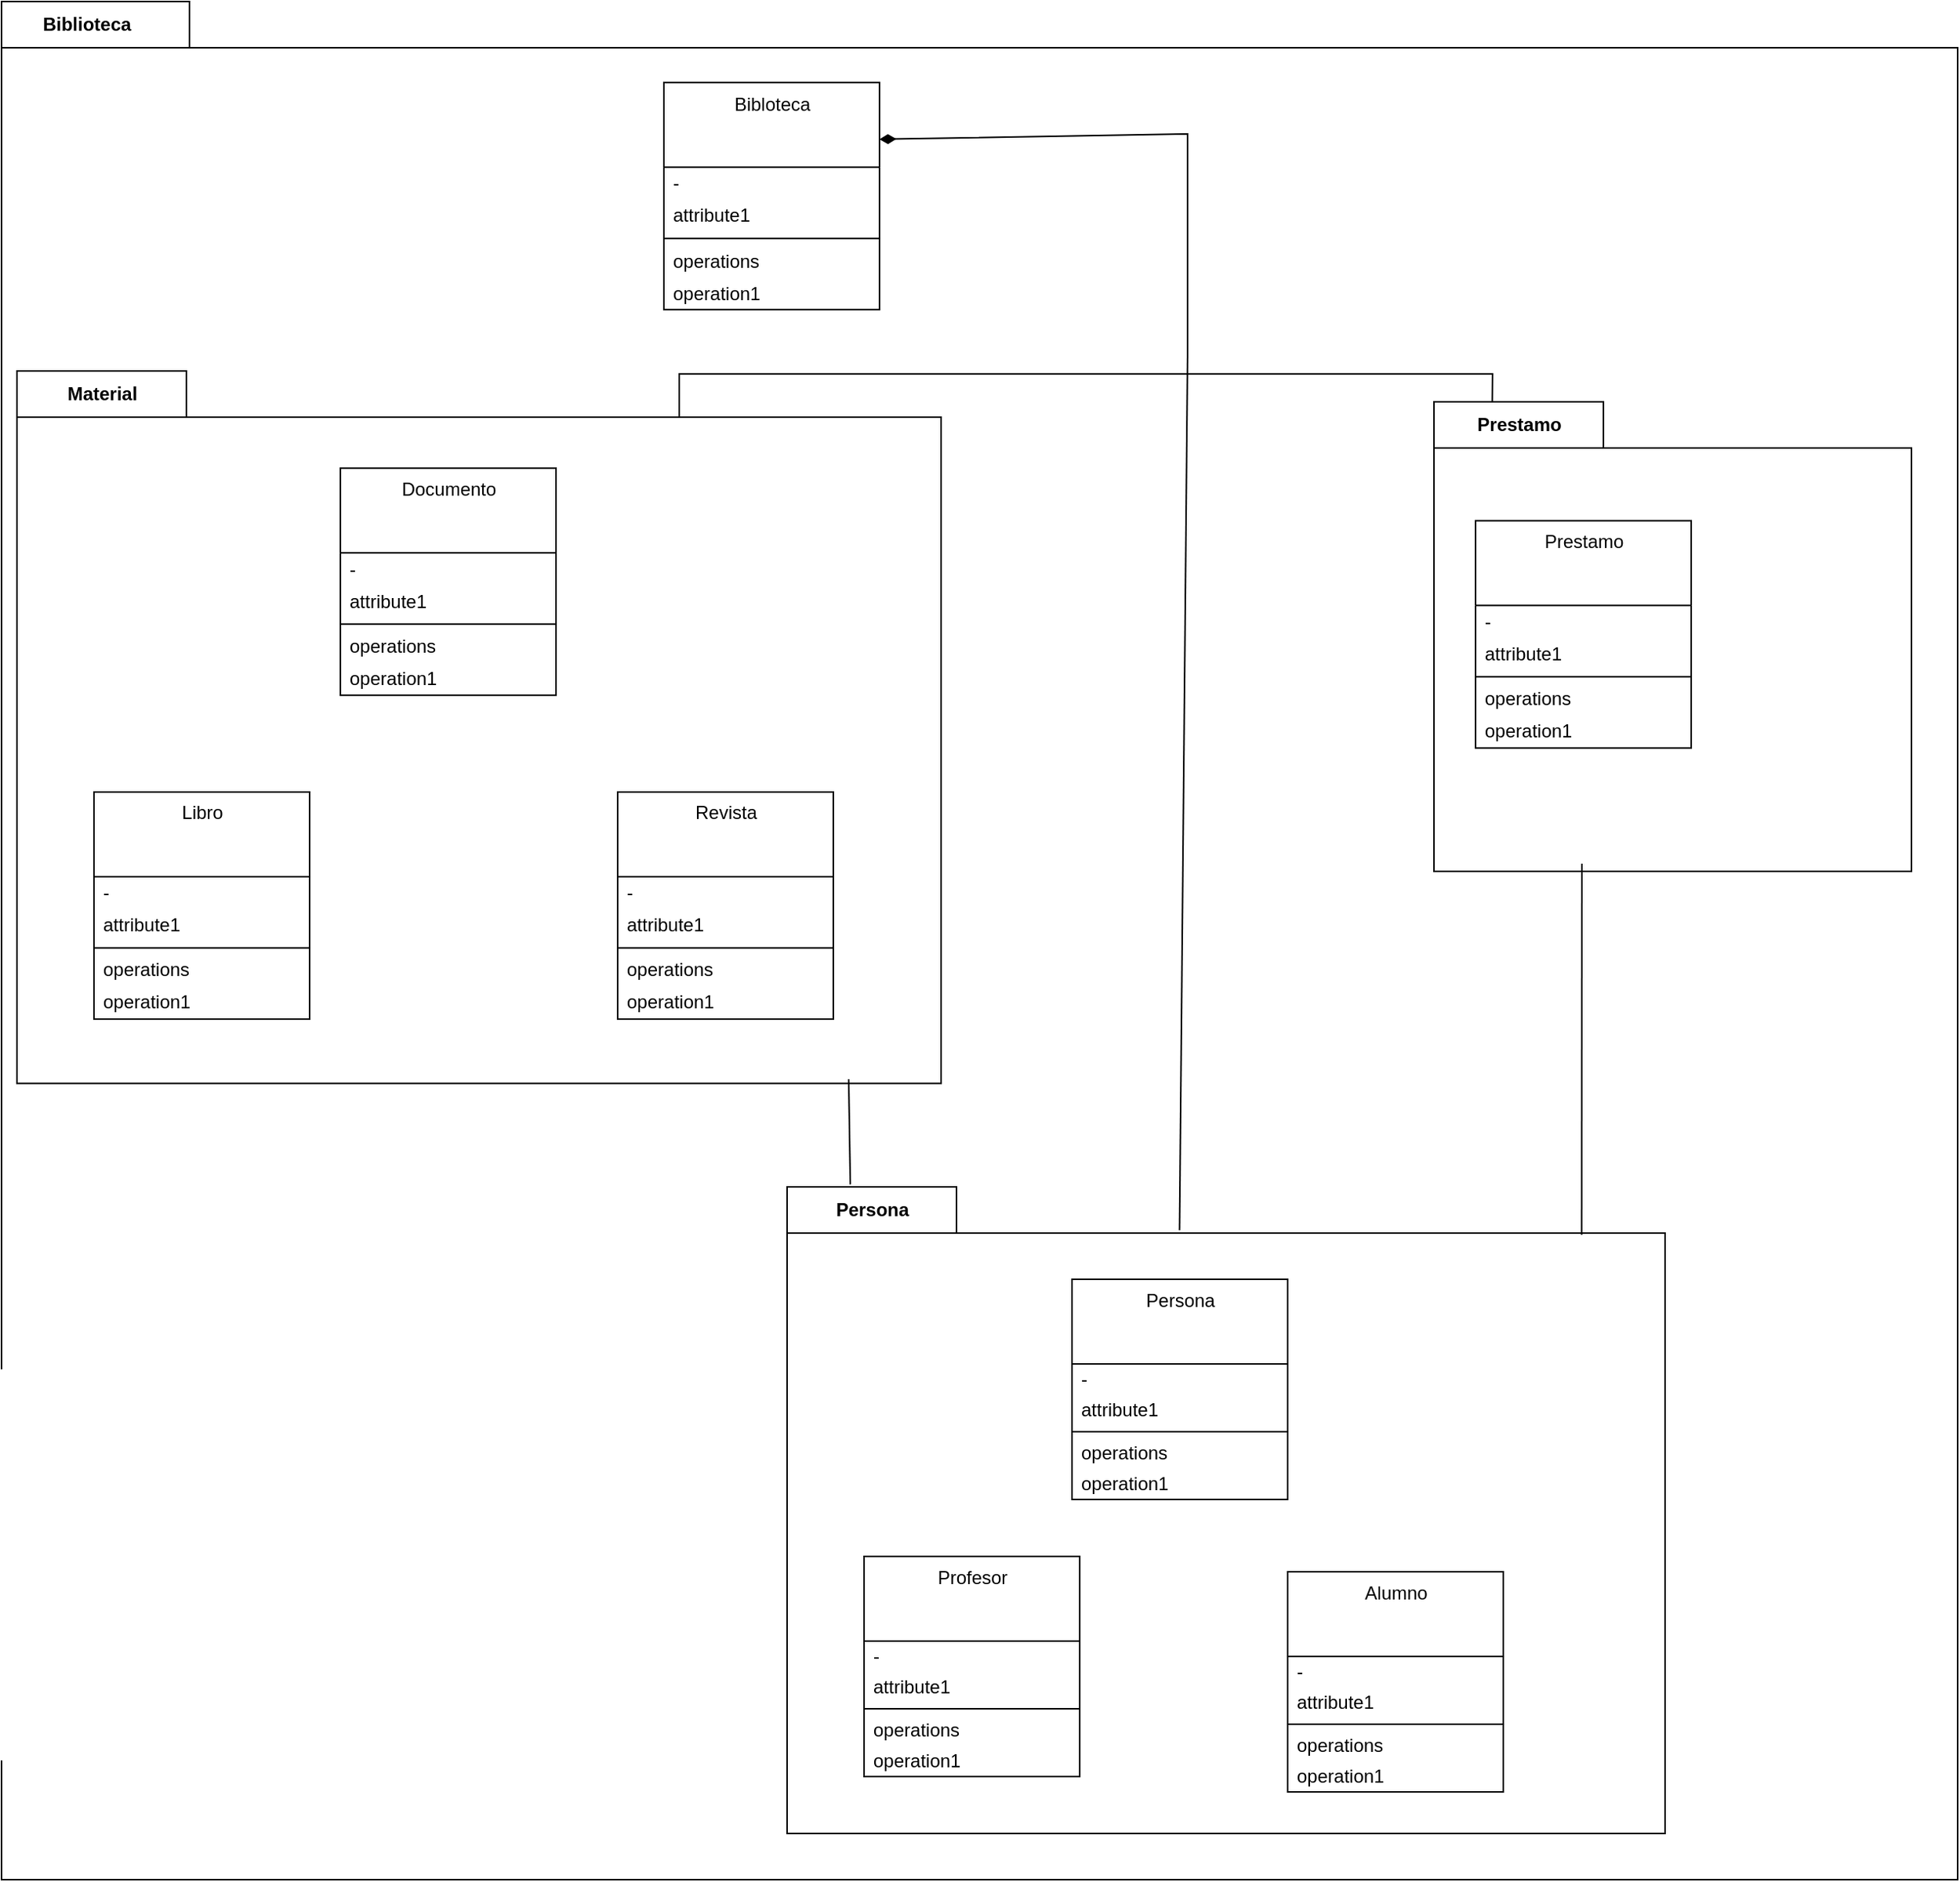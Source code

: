 <mxfile>
    <diagram id="RsHwS5oUtOtkJGcdM7Mo" name="Page-1">
        <mxGraphModel dx="1778" dy="1711" grid="1" gridSize="10" guides="1" tooltips="1" connect="1" arrows="1" fold="1" page="1" pageScale="1" pageWidth="827" pageHeight="1169" background="#ffffff" math="0" shadow="0">
            <root>
                <mxCell id="0"/>
                <mxCell id="1" parent="0"/>
                <mxCell id="4" value="Biblioteca" style="shape=folder;fontStyle=1;tabWidth=110;tabHeight=30;tabPosition=left;html=1;boundedLbl=1;labelInHeader=1;container=1;collapsible=0;fillColor=#FFFFFF;fontColor=#000000;strokeColor=#000000;" parent="1" vertex="1">
                    <mxGeometry x="70" y="100" width="1270" height="1220" as="geometry"/>
                </mxCell>
                <mxCell id="5" value="" style="html=1;strokeColor=none;resizeWidth=1;resizeHeight=1;fillColor=none;part=1;connectable=0;allowArrows=0;deletable=0;" parent="4" vertex="1">
                    <mxGeometry width="1270.0" height="854" relative="1" as="geometry">
                        <mxPoint y="30" as="offset"/>
                    </mxGeometry>
                </mxCell>
                <mxCell id="16" value="Material" style="shape=folder;fontStyle=1;tabWidth=110;tabHeight=30;tabPosition=left;html=1;boundedLbl=1;labelInHeader=1;container=1;collapsible=0;fillColor=#FFFFFF;fontColor=#000000;strokeColor=#000000;" parent="4" vertex="1">
                    <mxGeometry x="10" y="240.001" width="600" height="462.759" as="geometry"/>
                </mxCell>
                <mxCell id="17" value="" style="html=1;strokeColor=none;resizeWidth=1;resizeHeight=1;fillColor=none;part=1;connectable=0;allowArrows=0;deletable=0;" parent="16" vertex="1">
                    <mxGeometry width="600" height="323.931" relative="1" as="geometry">
                        <mxPoint y="30" as="offset"/>
                    </mxGeometry>
                </mxCell>
                <mxCell id="6" value="Documento" style="swimlane;fontStyle=0;align=center;verticalAlign=top;childLayout=stackLayout;horizontal=1;startSize=55;horizontalStack=0;resizeParent=1;resizeParentMax=0;resizeLast=0;collapsible=0;marginBottom=0;html=1;strokeColor=#000000;fontColor=#000000;fillColor=#FFFFFF;" parent="16" vertex="1">
                    <mxGeometry x="210" y="63.103" width="140" height="147.552" as="geometry"/>
                </mxCell>
                <mxCell id="7" value="-&amp;nbsp;" style="text;html=1;strokeColor=none;fillColor=none;align=left;verticalAlign=middle;spacingLeft=4;spacingRight=4;overflow=hidden;rotatable=0;points=[[0,0.5],[1,0.5]];portConstraint=eastwest;fontColor=#000000;" parent="6" vertex="1">
                    <mxGeometry y="55" width="140" height="21.034" as="geometry"/>
                </mxCell>
                <mxCell id="8" value="attribute1" style="text;html=1;strokeColor=none;fillColor=none;align=left;verticalAlign=middle;spacingLeft=4;spacingRight=4;overflow=hidden;rotatable=0;points=[[0,0.5],[1,0.5]];portConstraint=eastwest;fontColor=#000000;" parent="6" vertex="1">
                    <mxGeometry y="76.034" width="140" height="21.034" as="geometry"/>
                </mxCell>
                <mxCell id="11" value="" style="line;strokeWidth=1;fillColor=none;align=left;verticalAlign=middle;spacingTop=-1;spacingLeft=3;spacingRight=3;rotatable=0;labelPosition=right;points=[];portConstraint=eastwest;strokeColor=#000000;fontColor=#000000;" parent="6" vertex="1">
                    <mxGeometry y="97.069" width="140" height="8.414" as="geometry"/>
                </mxCell>
                <mxCell id="12" value="operations" style="text;html=1;strokeColor=none;fillColor=none;align=left;verticalAlign=middle;spacingLeft=4;spacingRight=4;overflow=hidden;rotatable=0;points=[[0,0.5],[1,0.5]];portConstraint=eastwest;fontColor=#000000;" parent="6" vertex="1">
                    <mxGeometry y="105.483" width="140" height="21.034" as="geometry"/>
                </mxCell>
                <mxCell id="13" value="operation1" style="text;html=1;strokeColor=none;fillColor=none;align=left;verticalAlign=middle;spacingLeft=4;spacingRight=4;overflow=hidden;rotatable=0;points=[[0,0.5],[1,0.5]];portConstraint=eastwest;fontColor=#000000;" parent="6" vertex="1">
                    <mxGeometry y="126.517" width="140" height="21.034" as="geometry"/>
                </mxCell>
                <mxCell id="24" value="Libro" style="swimlane;fontStyle=0;align=center;verticalAlign=top;childLayout=stackLayout;horizontal=1;startSize=55;horizontalStack=0;resizeParent=1;resizeParentMax=0;resizeLast=0;collapsible=0;marginBottom=0;html=1;strokeColor=#000000;fontColor=#000000;fillColor=#FFFFFF;" parent="16" vertex="1">
                    <mxGeometry x="50" y="273.448" width="140" height="147.552" as="geometry"/>
                </mxCell>
                <mxCell id="25" value="-&amp;nbsp;" style="text;html=1;strokeColor=none;fillColor=none;align=left;verticalAlign=middle;spacingLeft=4;spacingRight=4;overflow=hidden;rotatable=0;points=[[0,0.5],[1,0.5]];portConstraint=eastwest;fontColor=#000000;" parent="24" vertex="1">
                    <mxGeometry y="55" width="140" height="21.034" as="geometry"/>
                </mxCell>
                <mxCell id="26" value="attribute1" style="text;html=1;strokeColor=none;fillColor=none;align=left;verticalAlign=middle;spacingLeft=4;spacingRight=4;overflow=hidden;rotatable=0;points=[[0,0.5],[1,0.5]];portConstraint=eastwest;fontColor=#000000;" parent="24" vertex="1">
                    <mxGeometry y="76.034" width="140" height="21.034" as="geometry"/>
                </mxCell>
                <mxCell id="27" value="" style="line;strokeWidth=1;fillColor=none;align=left;verticalAlign=middle;spacingTop=-1;spacingLeft=3;spacingRight=3;rotatable=0;labelPosition=right;points=[];portConstraint=eastwest;strokeColor=#000000;fontColor=#000000;" parent="24" vertex="1">
                    <mxGeometry y="97.069" width="140" height="8.414" as="geometry"/>
                </mxCell>
                <mxCell id="28" value="operations" style="text;html=1;strokeColor=none;fillColor=none;align=left;verticalAlign=middle;spacingLeft=4;spacingRight=4;overflow=hidden;rotatable=0;points=[[0,0.5],[1,0.5]];portConstraint=eastwest;fontColor=#000000;" parent="24" vertex="1">
                    <mxGeometry y="105.483" width="140" height="21.034" as="geometry"/>
                </mxCell>
                <mxCell id="29" value="operation1" style="text;html=1;strokeColor=none;fillColor=none;align=left;verticalAlign=middle;spacingLeft=4;spacingRight=4;overflow=hidden;rotatable=0;points=[[0,0.5],[1,0.5]];portConstraint=eastwest;fontColor=#000000;" parent="24" vertex="1">
                    <mxGeometry y="126.517" width="140" height="21.034" as="geometry"/>
                </mxCell>
                <mxCell id="30" value="Revista" style="swimlane;fontStyle=0;align=center;verticalAlign=top;childLayout=stackLayout;horizontal=1;startSize=55;horizontalStack=0;resizeParent=1;resizeParentMax=0;resizeLast=0;collapsible=0;marginBottom=0;html=1;strokeColor=#000000;fontColor=#000000;fillColor=#FFFFFF;" parent="16" vertex="1">
                    <mxGeometry x="390" y="273.448" width="140" height="147.552" as="geometry"/>
                </mxCell>
                <mxCell id="31" value="-&amp;nbsp;" style="text;html=1;strokeColor=none;fillColor=none;align=left;verticalAlign=middle;spacingLeft=4;spacingRight=4;overflow=hidden;rotatable=0;points=[[0,0.5],[1,0.5]];portConstraint=eastwest;fontColor=#000000;" parent="30" vertex="1">
                    <mxGeometry y="55" width="140" height="21.034" as="geometry"/>
                </mxCell>
                <mxCell id="32" value="attribute1" style="text;html=1;strokeColor=none;fillColor=none;align=left;verticalAlign=middle;spacingLeft=4;spacingRight=4;overflow=hidden;rotatable=0;points=[[0,0.5],[1,0.5]];portConstraint=eastwest;fontColor=#000000;" parent="30" vertex="1">
                    <mxGeometry y="76.034" width="140" height="21.034" as="geometry"/>
                </mxCell>
                <mxCell id="33" value="" style="line;strokeWidth=1;fillColor=none;align=left;verticalAlign=middle;spacingTop=-1;spacingLeft=3;spacingRight=3;rotatable=0;labelPosition=right;points=[];portConstraint=eastwest;strokeColor=#000000;fontColor=#000000;" parent="30" vertex="1">
                    <mxGeometry y="97.069" width="140" height="8.414" as="geometry"/>
                </mxCell>
                <mxCell id="34" value="operations" style="text;html=1;strokeColor=none;fillColor=none;align=left;verticalAlign=middle;spacingLeft=4;spacingRight=4;overflow=hidden;rotatable=0;points=[[0,0.5],[1,0.5]];portConstraint=eastwest;fontColor=#000000;" parent="30" vertex="1">
                    <mxGeometry y="105.483" width="140" height="21.034" as="geometry"/>
                </mxCell>
                <mxCell id="35" value="operation1" style="text;html=1;strokeColor=none;fillColor=none;align=left;verticalAlign=middle;spacingLeft=4;spacingRight=4;overflow=hidden;rotatable=0;points=[[0,0.5],[1,0.5]];portConstraint=eastwest;fontColor=#000000;" parent="30" vertex="1">
                    <mxGeometry y="126.517" width="140" height="21.034" as="geometry"/>
                </mxCell>
                <mxCell id="36" value="Prestamo" style="shape=folder;fontStyle=1;tabWidth=110;tabHeight=30;tabPosition=left;html=1;boundedLbl=1;labelInHeader=1;container=1;collapsible=0;fillColor=#FFFFFF;fontColor=#000000;strokeColor=#000000;" parent="4" vertex="1">
                    <mxGeometry x="930" y="260.003" width="310" height="305" as="geometry"/>
                </mxCell>
                <mxCell id="37" value="" style="html=1;strokeColor=none;resizeWidth=1;resizeHeight=1;fillColor=none;part=1;connectable=0;allowArrows=0;deletable=0;" parent="36" vertex="1">
                    <mxGeometry width="310.0" height="213.5" relative="1" as="geometry">
                        <mxPoint y="30" as="offset"/>
                    </mxGeometry>
                </mxCell>
                <mxCell id="44" value="Prestamo" style="swimlane;fontStyle=0;align=center;verticalAlign=top;childLayout=stackLayout;horizontal=1;startSize=55;horizontalStack=0;resizeParent=1;resizeParentMax=0;resizeLast=0;collapsible=0;marginBottom=0;html=1;strokeColor=#000000;fontColor=#000000;fillColor=#FFFFFF;" parent="36" vertex="1">
                    <mxGeometry x="27" y="77.302" width="140" height="147.552" as="geometry"/>
                </mxCell>
                <mxCell id="45" value="-&amp;nbsp;" style="text;html=1;strokeColor=none;fillColor=none;align=left;verticalAlign=middle;spacingLeft=4;spacingRight=4;overflow=hidden;rotatable=0;points=[[0,0.5],[1,0.5]];portConstraint=eastwest;fontColor=#000000;" parent="44" vertex="1">
                    <mxGeometry y="55" width="140" height="21.034" as="geometry"/>
                </mxCell>
                <mxCell id="46" value="attribute1" style="text;html=1;strokeColor=none;fillColor=none;align=left;verticalAlign=middle;spacingLeft=4;spacingRight=4;overflow=hidden;rotatable=0;points=[[0,0.5],[1,0.5]];portConstraint=eastwest;fontColor=#000000;" parent="44" vertex="1">
                    <mxGeometry y="76.034" width="140" height="21.034" as="geometry"/>
                </mxCell>
                <mxCell id="47" value="" style="line;strokeWidth=1;fillColor=none;align=left;verticalAlign=middle;spacingTop=-1;spacingLeft=3;spacingRight=3;rotatable=0;labelPosition=right;points=[];portConstraint=eastwest;strokeColor=#000000;fontColor=#000000;" parent="44" vertex="1">
                    <mxGeometry y="97.069" width="140" height="8.414" as="geometry"/>
                </mxCell>
                <mxCell id="48" value="operations" style="text;html=1;strokeColor=none;fillColor=none;align=left;verticalAlign=middle;spacingLeft=4;spacingRight=4;overflow=hidden;rotatable=0;points=[[0,0.5],[1,0.5]];portConstraint=eastwest;fontColor=#000000;" parent="44" vertex="1">
                    <mxGeometry y="105.483" width="140" height="21.034" as="geometry"/>
                </mxCell>
                <mxCell id="49" value="operation1" style="text;html=1;strokeColor=none;fillColor=none;align=left;verticalAlign=middle;spacingLeft=4;spacingRight=4;overflow=hidden;rotatable=0;points=[[0,0.5],[1,0.5]];portConstraint=eastwest;fontColor=#000000;" parent="44" vertex="1">
                    <mxGeometry y="126.517" width="140" height="21.034" as="geometry"/>
                </mxCell>
                <mxCell id="103" value="Bibloteca" style="swimlane;fontStyle=0;align=center;verticalAlign=top;childLayout=stackLayout;horizontal=1;startSize=55;horizontalStack=0;resizeParent=1;resizeParentMax=0;resizeLast=0;collapsible=0;marginBottom=0;html=1;strokeColor=#000000;fontColor=#000000;fillColor=#FFFFFF;" parent="4" vertex="1">
                    <mxGeometry x="430" y="52.586" width="140" height="147.552" as="geometry"/>
                </mxCell>
                <mxCell id="104" value="-&amp;nbsp;" style="text;html=1;strokeColor=none;fillColor=none;align=left;verticalAlign=middle;spacingLeft=4;spacingRight=4;overflow=hidden;rotatable=0;points=[[0,0.5],[1,0.5]];portConstraint=eastwest;fontColor=#000000;" parent="103" vertex="1">
                    <mxGeometry y="55" width="140" height="21.034" as="geometry"/>
                </mxCell>
                <mxCell id="105" value="attribute1" style="text;html=1;strokeColor=none;fillColor=none;align=left;verticalAlign=middle;spacingLeft=4;spacingRight=4;overflow=hidden;rotatable=0;points=[[0,0.5],[1,0.5]];portConstraint=eastwest;fontColor=#000000;" parent="103" vertex="1">
                    <mxGeometry y="76.034" width="140" height="21.034" as="geometry"/>
                </mxCell>
                <mxCell id="106" value="" style="line;strokeWidth=1;fillColor=none;align=left;verticalAlign=middle;spacingTop=-1;spacingLeft=3;spacingRight=3;rotatable=0;labelPosition=right;points=[];portConstraint=eastwest;strokeColor=#000000;fontColor=#000000;" parent="103" vertex="1">
                    <mxGeometry y="97.069" width="140" height="8.414" as="geometry"/>
                </mxCell>
                <mxCell id="107" value="operations" style="text;html=1;strokeColor=none;fillColor=none;align=left;verticalAlign=middle;spacingLeft=4;spacingRight=4;overflow=hidden;rotatable=0;points=[[0,0.5],[1,0.5]];portConstraint=eastwest;fontColor=#000000;" parent="103" vertex="1">
                    <mxGeometry y="105.483" width="140" height="21.034" as="geometry"/>
                </mxCell>
                <mxCell id="108" value="operation1" style="text;html=1;strokeColor=none;fillColor=none;align=left;verticalAlign=middle;spacingLeft=4;spacingRight=4;overflow=hidden;rotatable=0;points=[[0,0.5],[1,0.5]];portConstraint=eastwest;fontColor=#000000;" parent="103" vertex="1">
                    <mxGeometry y="126.517" width="140" height="21.034" as="geometry"/>
                </mxCell>
                <mxCell id="110" value="" style="endArrow=none;html=1;rounded=0;strokeColor=#000000;fontColor=#000000;entryX=0.122;entryY=0;entryDx=0;entryDy=0;entryPerimeter=0;" parent="4" target="36" edge="1">
                    <mxGeometry width="50" height="50" relative="1" as="geometry">
                        <mxPoint x="440" y="270" as="sourcePoint"/>
                        <mxPoint x="950" y="483.793" as="targetPoint"/>
                        <Array as="points">
                            <mxPoint x="440" y="241.897"/>
                            <mxPoint x="968" y="241.897"/>
                        </Array>
                    </mxGeometry>
                </mxCell>
                <mxCell id="14" value="" style="html=1;strokeColor=none;resizeWidth=1;resizeHeight=1;fillColor=none;part=1;connectable=0;allowArrows=0;deletable=0;" parent="1" vertex="1">
                    <mxGeometry x="80" y="780" width="810.0" height="441" as="geometry"/>
                </mxCell>
                <mxCell id="62" value="Persona" style="shape=folder;fontStyle=1;tabWidth=110;tabHeight=30;tabPosition=left;html=1;boundedLbl=1;labelInHeader=1;container=1;collapsible=0;fillColor=#FFFFFF;fontColor=#000000;strokeColor=#000000;" parent="1" vertex="1">
                    <mxGeometry x="580" y="870" width="570" height="420" as="geometry"/>
                </mxCell>
                <mxCell id="63" value="" style="html=1;strokeColor=none;resizeWidth=1;resizeHeight=1;fillColor=none;part=1;connectable=0;allowArrows=0;deletable=0;" parent="62" vertex="1">
                    <mxGeometry width="570" height="294" relative="1" as="geometry">
                        <mxPoint y="30" as="offset"/>
                    </mxGeometry>
                </mxCell>
                <mxCell id="70" value="Persona" style="swimlane;fontStyle=0;align=center;verticalAlign=top;childLayout=stackLayout;horizontal=1;startSize=55;horizontalStack=0;resizeParent=1;resizeParentMax=0;resizeLast=0;collapsible=0;marginBottom=0;html=1;strokeColor=#000000;fontColor=#000000;fillColor=#FFFFFF;" parent="62" vertex="1">
                    <mxGeometry x="185" y="60" width="140" height="143" as="geometry"/>
                </mxCell>
                <mxCell id="71" value="-&amp;nbsp;" style="text;html=1;strokeColor=none;fillColor=none;align=left;verticalAlign=middle;spacingLeft=4;spacingRight=4;overflow=hidden;rotatable=0;points=[[0,0.5],[1,0.5]];portConstraint=eastwest;fontColor=#000000;" parent="70" vertex="1">
                    <mxGeometry y="55" width="140" height="20" as="geometry"/>
                </mxCell>
                <mxCell id="72" value="attribute1" style="text;html=1;strokeColor=none;fillColor=none;align=left;verticalAlign=middle;spacingLeft=4;spacingRight=4;overflow=hidden;rotatable=0;points=[[0,0.5],[1,0.5]];portConstraint=eastwest;fontColor=#000000;" parent="70" vertex="1">
                    <mxGeometry y="75" width="140" height="20" as="geometry"/>
                </mxCell>
                <mxCell id="73" value="" style="line;strokeWidth=1;fillColor=none;align=left;verticalAlign=middle;spacingTop=-1;spacingLeft=3;spacingRight=3;rotatable=0;labelPosition=right;points=[];portConstraint=eastwest;strokeColor=#000000;fontColor=#000000;" parent="70" vertex="1">
                    <mxGeometry y="95" width="140" height="8" as="geometry"/>
                </mxCell>
                <mxCell id="74" value="operations" style="text;html=1;strokeColor=none;fillColor=none;align=left;verticalAlign=middle;spacingLeft=4;spacingRight=4;overflow=hidden;rotatable=0;points=[[0,0.5],[1,0.5]];portConstraint=eastwest;fontColor=#000000;" parent="70" vertex="1">
                    <mxGeometry y="103" width="140" height="20" as="geometry"/>
                </mxCell>
                <mxCell id="75" value="operation1" style="text;html=1;strokeColor=none;fillColor=none;align=left;verticalAlign=middle;spacingLeft=4;spacingRight=4;overflow=hidden;rotatable=0;points=[[0,0.5],[1,0.5]];portConstraint=eastwest;fontColor=#000000;" parent="70" vertex="1">
                    <mxGeometry y="123" width="140" height="20" as="geometry"/>
                </mxCell>
                <mxCell id="76" value="Profesor" style="swimlane;fontStyle=0;align=center;verticalAlign=top;childLayout=stackLayout;horizontal=1;startSize=55;horizontalStack=0;resizeParent=1;resizeParentMax=0;resizeLast=0;collapsible=0;marginBottom=0;html=1;strokeColor=#000000;fontColor=#000000;fillColor=#FFFFFF;" parent="62" vertex="1">
                    <mxGeometry x="50" y="240" width="140" height="143" as="geometry"/>
                </mxCell>
                <mxCell id="77" value="-&amp;nbsp;" style="text;html=1;strokeColor=none;fillColor=none;align=left;verticalAlign=middle;spacingLeft=4;spacingRight=4;overflow=hidden;rotatable=0;points=[[0,0.5],[1,0.5]];portConstraint=eastwest;fontColor=#000000;" parent="76" vertex="1">
                    <mxGeometry y="55" width="140" height="20" as="geometry"/>
                </mxCell>
                <mxCell id="78" value="attribute1" style="text;html=1;strokeColor=none;fillColor=none;align=left;verticalAlign=middle;spacingLeft=4;spacingRight=4;overflow=hidden;rotatable=0;points=[[0,0.5],[1,0.5]];portConstraint=eastwest;fontColor=#000000;" parent="76" vertex="1">
                    <mxGeometry y="75" width="140" height="20" as="geometry"/>
                </mxCell>
                <mxCell id="79" value="" style="line;strokeWidth=1;fillColor=none;align=left;verticalAlign=middle;spacingTop=-1;spacingLeft=3;spacingRight=3;rotatable=0;labelPosition=right;points=[];portConstraint=eastwest;strokeColor=#000000;fontColor=#000000;" parent="76" vertex="1">
                    <mxGeometry y="95" width="140" height="8" as="geometry"/>
                </mxCell>
                <mxCell id="80" value="operations" style="text;html=1;strokeColor=none;fillColor=none;align=left;verticalAlign=middle;spacingLeft=4;spacingRight=4;overflow=hidden;rotatable=0;points=[[0,0.5],[1,0.5]];portConstraint=eastwest;fontColor=#000000;" parent="76" vertex="1">
                    <mxGeometry y="103" width="140" height="20" as="geometry"/>
                </mxCell>
                <mxCell id="81" value="operation1" style="text;html=1;strokeColor=none;fillColor=none;align=left;verticalAlign=middle;spacingLeft=4;spacingRight=4;overflow=hidden;rotatable=0;points=[[0,0.5],[1,0.5]];portConstraint=eastwest;fontColor=#000000;" parent="76" vertex="1">
                    <mxGeometry y="123" width="140" height="20" as="geometry"/>
                </mxCell>
                <mxCell id="64" value="Alumno" style="swimlane;fontStyle=0;align=center;verticalAlign=top;childLayout=stackLayout;horizontal=1;startSize=55;horizontalStack=0;resizeParent=1;resizeParentMax=0;resizeLast=0;collapsible=0;marginBottom=0;html=1;strokeColor=#000000;fontColor=#000000;fillColor=#FFFFFF;" parent="62" vertex="1">
                    <mxGeometry x="325" y="250" width="140" height="143" as="geometry"/>
                </mxCell>
                <mxCell id="65" value="-&amp;nbsp;" style="text;html=1;strokeColor=none;fillColor=none;align=left;verticalAlign=middle;spacingLeft=4;spacingRight=4;overflow=hidden;rotatable=0;points=[[0,0.5],[1,0.5]];portConstraint=eastwest;fontColor=#000000;" parent="64" vertex="1">
                    <mxGeometry y="55" width="140" height="20" as="geometry"/>
                </mxCell>
                <mxCell id="66" value="attribute1" style="text;html=1;strokeColor=none;fillColor=none;align=left;verticalAlign=middle;spacingLeft=4;spacingRight=4;overflow=hidden;rotatable=0;points=[[0,0.5],[1,0.5]];portConstraint=eastwest;fontColor=#000000;" parent="64" vertex="1">
                    <mxGeometry y="75" width="140" height="20" as="geometry"/>
                </mxCell>
                <mxCell id="67" value="" style="line;strokeWidth=1;fillColor=none;align=left;verticalAlign=middle;spacingTop=-1;spacingLeft=3;spacingRight=3;rotatable=0;labelPosition=right;points=[];portConstraint=eastwest;strokeColor=#000000;fontColor=#000000;" parent="64" vertex="1">
                    <mxGeometry y="95" width="140" height="8" as="geometry"/>
                </mxCell>
                <mxCell id="68" value="operations" style="text;html=1;strokeColor=none;fillColor=none;align=left;verticalAlign=middle;spacingLeft=4;spacingRight=4;overflow=hidden;rotatable=0;points=[[0,0.5],[1,0.5]];portConstraint=eastwest;fontColor=#000000;" parent="64" vertex="1">
                    <mxGeometry y="103" width="140" height="20" as="geometry"/>
                </mxCell>
                <mxCell id="69" value="operation1" style="text;html=1;strokeColor=none;fillColor=none;align=left;verticalAlign=middle;spacingLeft=4;spacingRight=4;overflow=hidden;rotatable=0;points=[[0,0.5],[1,0.5]];portConstraint=eastwest;fontColor=#000000;" parent="64" vertex="1">
                    <mxGeometry y="123" width="140" height="20" as="geometry"/>
                </mxCell>
                <mxCell id="111" value="" style="endArrow=none;html=1;rounded=0;strokeColor=#000000;fontColor=#000000;exitX=0.447;exitY=0.067;exitDx=0;exitDy=0;exitPerimeter=0;" parent="1" source="62" edge="1">
                    <mxGeometry width="50" height="50" relative="1" as="geometry">
                        <mxPoint x="800" y="600" as="sourcePoint"/>
                        <mxPoint x="840" y="330" as="targetPoint"/>
                    </mxGeometry>
                </mxCell>
                <mxCell id="112" value="" style="endArrow=none;startArrow=diamondThin;endFill=0;startFill=1;html=1;verticalAlign=bottom;labelBackgroundColor=none;strokeWidth=1;startSize=8;endSize=8;rounded=0;strokeColor=#000000;fontColor=#000000;exitX=1;exitY=0.25;exitDx=0;exitDy=0;" parent="1" source="103" edge="1">
                    <mxGeometry width="160" relative="1" as="geometry">
                        <mxPoint x="750" y="570" as="sourcePoint"/>
                        <mxPoint x="840" y="330" as="targetPoint"/>
                        <Array as="points">
                            <mxPoint x="840" y="186"/>
                        </Array>
                    </mxGeometry>
                </mxCell>
                <mxCell id="113" value="" style="endArrow=none;html=1;exitX=0.072;exitY=-0.004;exitDx=0;exitDy=0;exitPerimeter=0;strokeColor=#000000;" edge="1" parent="1" source="62">
                    <mxGeometry width="50" height="50" relative="1" as="geometry">
                        <mxPoint x="690" y="910" as="sourcePoint"/>
                        <mxPoint x="620" y="800" as="targetPoint"/>
                    </mxGeometry>
                </mxCell>
                <mxCell id="115" value="" style="endArrow=none;html=1;exitX=0.905;exitY=0.074;exitDx=0;exitDy=0;exitPerimeter=0;strokeColor=#000000;" edge="1" parent="1" source="62">
                    <mxGeometry width="50" height="50" relative="1" as="geometry">
                        <mxPoint x="629.9" y="874.96" as="sourcePoint"/>
                        <mxPoint x="1096" y="660" as="targetPoint"/>
                    </mxGeometry>
                </mxCell>
            </root>
        </mxGraphModel>
    </diagram>
</mxfile>